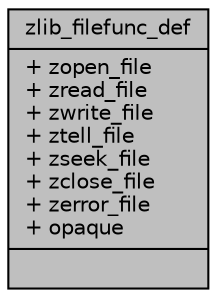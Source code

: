 digraph "zlib_filefunc_def"
{
  edge [fontname="Helvetica",fontsize="10",labelfontname="Helvetica",labelfontsize="10"];
  node [fontname="Helvetica",fontsize="10",shape=record];
  Node1 [label="{zlib_filefunc_def\n|+ zopen_file\l+ zread_file\l+ zwrite_file\l+ ztell_file\l+ zseek_file\l+ zclose_file\l+ zerror_file\l+ opaque\l|}",height=0.2,width=0.4,color="black", fillcolor="grey75", style="filled", fontcolor="black"];
}
